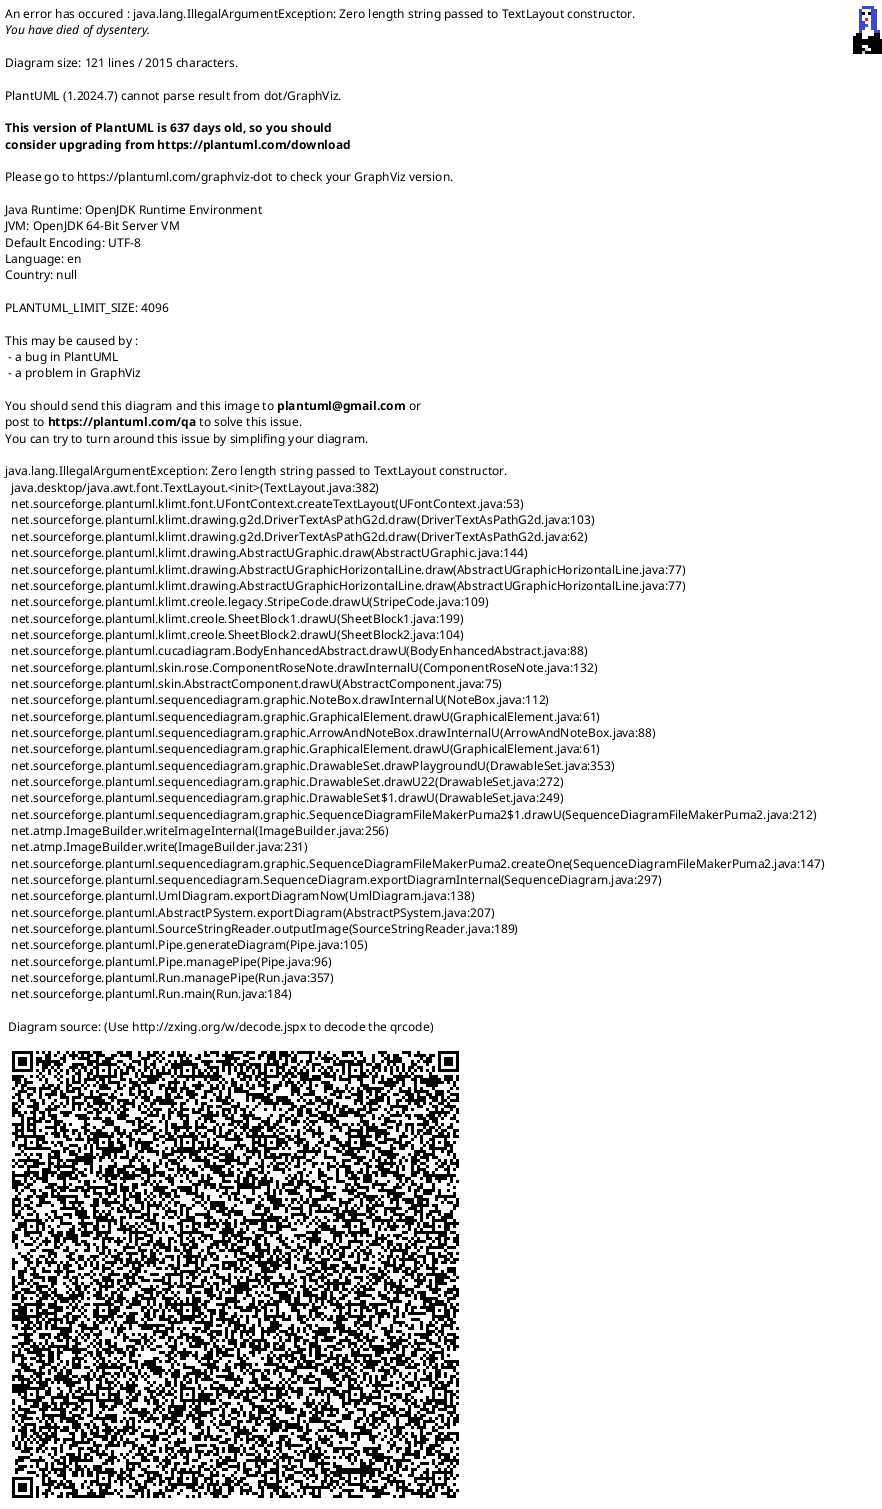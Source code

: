 @startuml

scale 1000*500
autonumber 

participant T1
participant sys
participant HOME
participant ".bashrc" as brc
participant ".enterrc" as erc
participant ".fonshrc" as frc
participant ".pltrc" as prc
participant github as gh
participant "plt/.d/.repo/bcp_sys_/" as bcp_fs

== 1_upd_all_alt ==
ref over HOME
epm full-upgrad

apt-get install
epm play yandex-
end ref

== 2_reset_plt_fonsh ==
ref over HOME : rm -f "$HOME"/ REPOBARE/ .fonsh_path .plt_path .repo_path

== 3_git_init ==
ref over HOME
rm -rf ${HOME}/.ssh
unzip ${HOME}/read.zip -d ${HOME}
end ref

== 4_git_clone ==
gh -> HOME: clone git@github.com: plt, communis, fonsh

== 5_first_copy_dotfiles ==
bcp_fs -> HOME:tar -xzvf repo_path plt_path fonsh_path
ref over brc : .bashrc:add str: . ~/.enterrc 
ref over HOME : rm ${HOME}/.vscode-oss

== 6_first_start_bash ==
ref over sys
. $HOME/.bashrc


bcp_l2d_ -_bcp bashrc
bcp_sys_ -_dpl
apt_alt_ 1
end ref

sys -> erc : . .bashrc

note right
<code>
if [ -f ~/.enterrc ]; then . ~/.enterrc; fi
</code>
end note

erc -> erc : source .pltrc

note right
<code>

enter_sys_plt:
FONSH_PATH=$(cat ~/.fonsh_path)
PLT_PATH=$(cat ~/.plt_path)
REPO_PATH=$(cat ~/.repo_path)
def c_up
def rr

. ${PLT_PATH}/.pltrc
. ${FONSH_PATH}/.fonshrc

c_up "${PLT_PATH}"/.d/.sh/.bashrc

eval "$(ssh-agent -s)"
export MANOPT="-L ru"

export GIT_PS1_SHOWDIRTYSTATE=1
export PS1='\033[35;40m\u@\H \w$(__git_ps1 " (%s)")\$\033[0m '


. "${COMMUNIS_PATH}/Deploy_store/.qa/lib/user/0_ini.sh"

c_up "${COMMUNIS_PATH}"/Deploy_store/.qa
c_up "${COMMUNIS_PATH}"/Deploy_store/.os/
c_up "${COMMUNIS_PATH}"/Deploy_store/.os/.sh/
c_up "${COMMUNIS_PATH}"/Deploy_store/

add_PATH_

</code>
end note

erc -> prc : source .fonshrc

note right
<code>

PLT_ENV block:
. "${PLT_PATH}"/.d/.config/env.sh
. "${PLT_PATH}"/.d/.frc/a.frc
c_up "${PLT_PATH}/actio"

</code>
end note

erc -> frc : source .fonshrc

note right
<code>

. "${FONSH_PATH}"/.d/.config/env.sh
. "${FONSH_PATH}"/.d/.frc/a.frc
c_up "${FONSH_PATH}/actio"

</code>
end note


@enduml